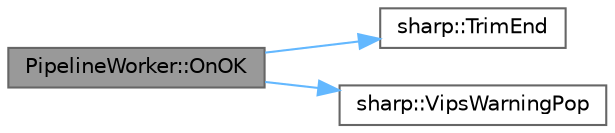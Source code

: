 digraph "PipelineWorker::OnOK"
{
 // LATEX_PDF_SIZE
  bgcolor="transparent";
  edge [fontname=Helvetica,fontsize=10,labelfontname=Helvetica,labelfontsize=10];
  node [fontname=Helvetica,fontsize=10,shape=box,height=0.2,width=0.4];
  rankdir="LR";
  Node1 [id="Node000001",label="PipelineWorker::OnOK",height=0.2,width=0.4,color="gray40", fillcolor="grey60", style="filled", fontcolor="black",tooltip=" "];
  Node1 -> Node2 [id="edge1_Node000001_Node000002",color="steelblue1",style="solid",tooltip=" "];
  Node2 [id="Node000002",label="sharp::TrimEnd",height=0.2,width=0.4,color="grey40", fillcolor="white", style="filled",URL="$namespacesharp.html#ad1c141f4fc13d8a294eb2687093c400d",tooltip=" "];
  Node1 -> Node3 [id="edge2_Node000001_Node000003",color="steelblue1",style="solid",tooltip=" "];
  Node3 [id="Node000003",label="sharp::VipsWarningPop",height=0.2,width=0.4,color="grey40", fillcolor="white", style="filled",URL="$namespacesharp.html#a93dc50ec03e5161d9d4eb83d808e3e11",tooltip=" "];
}
